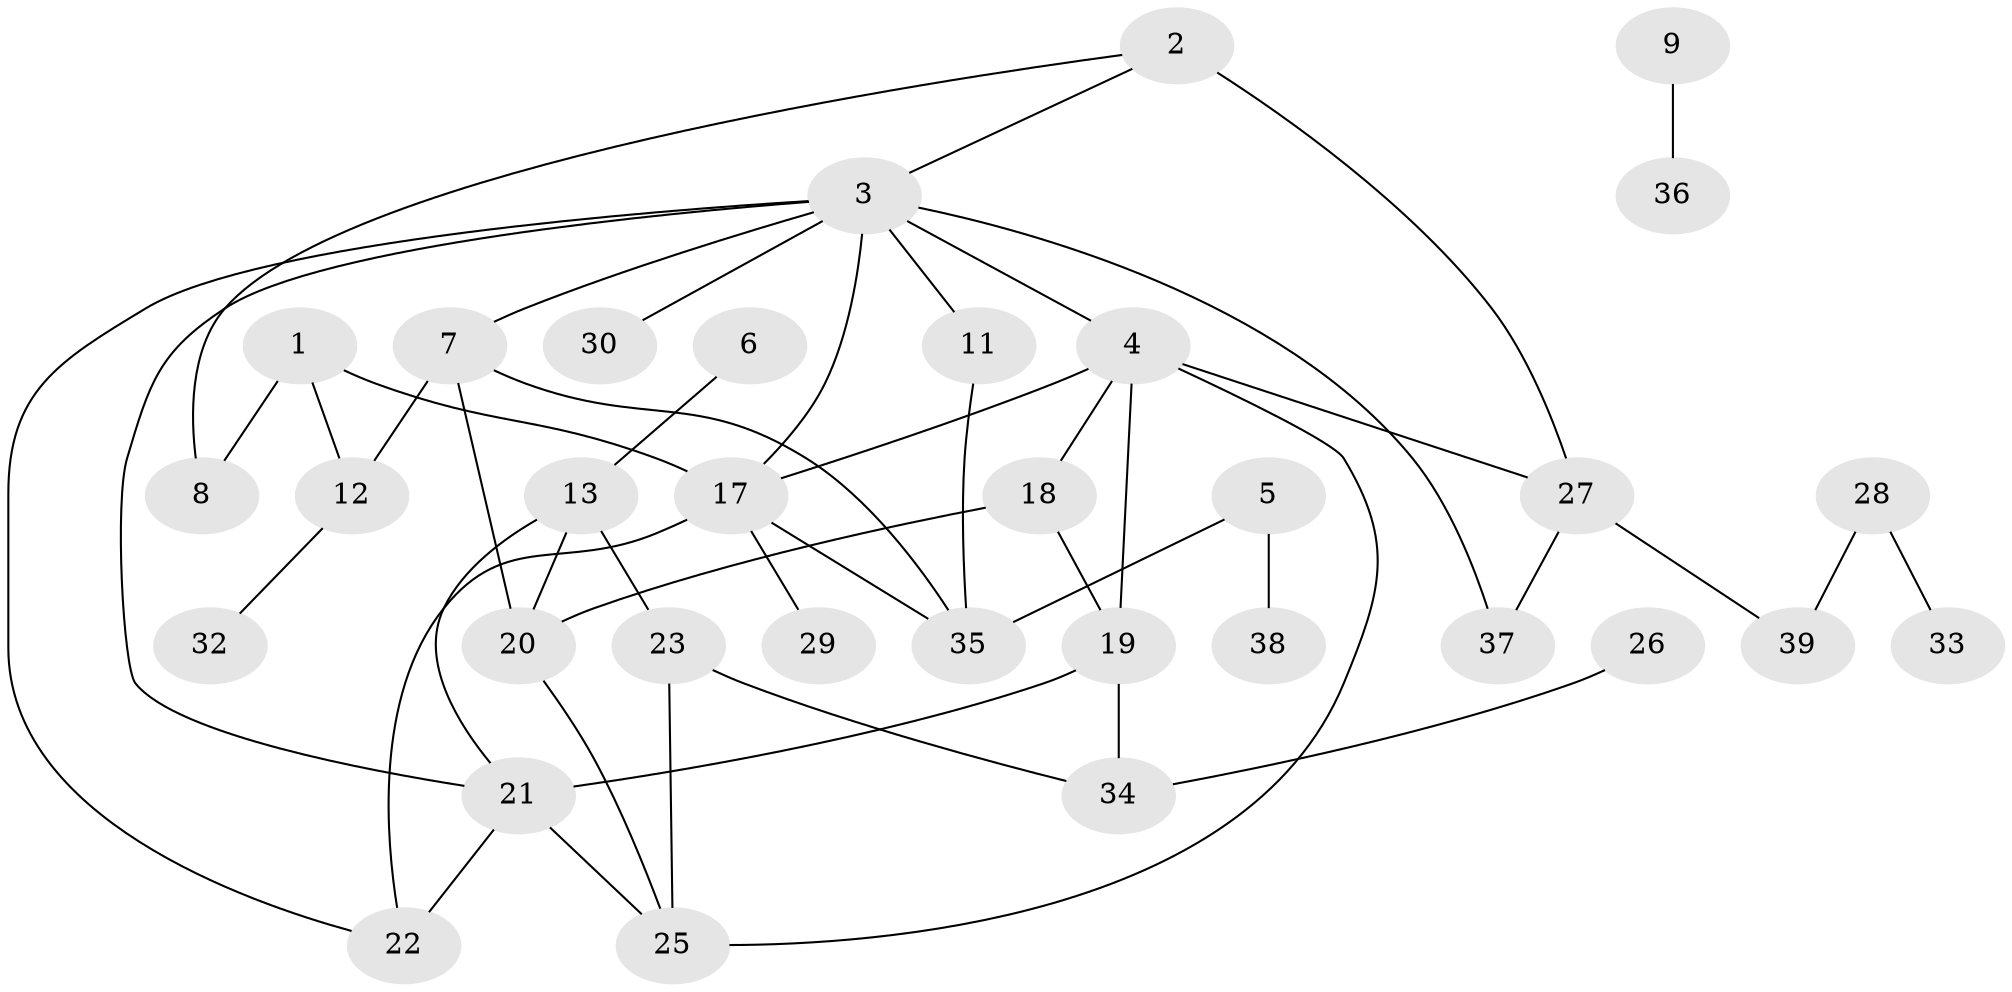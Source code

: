 // original degree distribution, {3: 0.11688311688311688, 2: 0.3116883116883117, 4: 0.19480519480519481, 1: 0.24675324675324675, 0: 0.06493506493506493, 6: 0.012987012987012988, 7: 0.012987012987012988, 5: 0.03896103896103896}
// Generated by graph-tools (version 1.1) at 2025/33/03/09/25 02:33:26]
// undirected, 33 vertices, 48 edges
graph export_dot {
graph [start="1"]
  node [color=gray90,style=filled];
  1;
  2;
  3;
  4;
  5;
  6;
  7;
  8;
  9;
  11;
  12;
  13;
  17;
  18;
  19;
  20;
  21;
  22;
  23;
  25;
  26;
  27;
  28;
  29;
  30;
  32;
  33;
  34;
  35;
  36;
  37;
  38;
  39;
  1 -- 8 [weight=1.0];
  1 -- 12 [weight=1.0];
  1 -- 17 [weight=1.0];
  2 -- 3 [weight=1.0];
  2 -- 8 [weight=1.0];
  2 -- 27 [weight=2.0];
  3 -- 4 [weight=1.0];
  3 -- 7 [weight=1.0];
  3 -- 11 [weight=2.0];
  3 -- 17 [weight=1.0];
  3 -- 21 [weight=1.0];
  3 -- 22 [weight=1.0];
  3 -- 30 [weight=2.0];
  3 -- 37 [weight=1.0];
  4 -- 17 [weight=1.0];
  4 -- 18 [weight=1.0];
  4 -- 19 [weight=1.0];
  4 -- 25 [weight=1.0];
  4 -- 27 [weight=1.0];
  5 -- 35 [weight=2.0];
  5 -- 38 [weight=1.0];
  6 -- 13 [weight=1.0];
  7 -- 12 [weight=1.0];
  7 -- 20 [weight=1.0];
  7 -- 35 [weight=1.0];
  9 -- 36 [weight=1.0];
  11 -- 35 [weight=1.0];
  12 -- 32 [weight=1.0];
  13 -- 20 [weight=1.0];
  13 -- 21 [weight=1.0];
  13 -- 23 [weight=1.0];
  17 -- 22 [weight=1.0];
  17 -- 29 [weight=1.0];
  17 -- 35 [weight=1.0];
  18 -- 19 [weight=1.0];
  18 -- 20 [weight=1.0];
  19 -- 21 [weight=1.0];
  19 -- 34 [weight=1.0];
  20 -- 25 [weight=1.0];
  21 -- 22 [weight=1.0];
  21 -- 25 [weight=1.0];
  23 -- 25 [weight=1.0];
  23 -- 34 [weight=1.0];
  26 -- 34 [weight=1.0];
  27 -- 37 [weight=1.0];
  27 -- 39 [weight=1.0];
  28 -- 33 [weight=1.0];
  28 -- 39 [weight=1.0];
}
